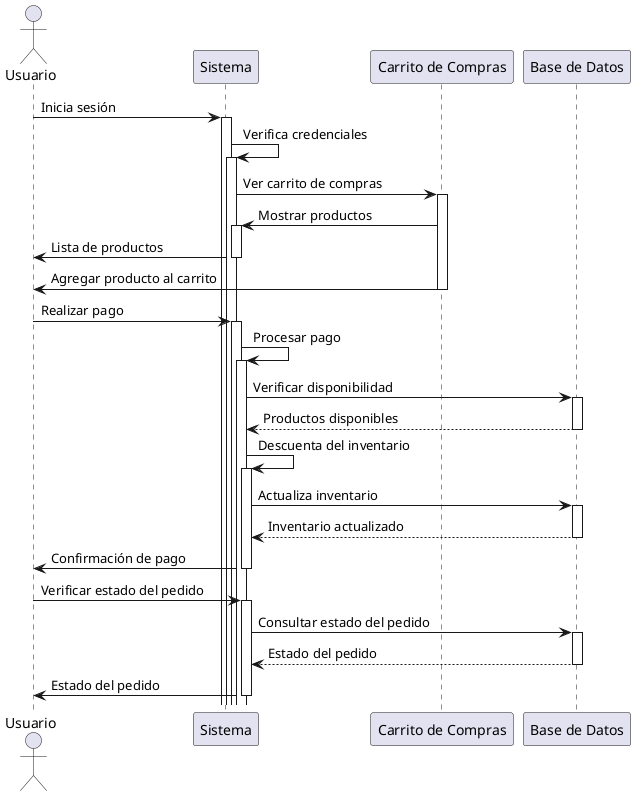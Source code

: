 @startuml Diagrama_secuencias
actor Usuario

participant "Sistema" as Sistema
participant "Carrito de Compras" as Carrito
participant "Base de Datos" as BD

Usuario -> Sistema: Inicia sesión
activate Sistema
Sistema -> Sistema: Verifica credenciales
activate Sistema
Sistema -> Carrito: Ver carrito de compras
activate Carrito
Carrito -> Sistema: Mostrar productos
activate Sistema
Sistema -> Usuario: Lista de productos
deactivate Sistema
Carrito -> Usuario: Agregar producto al carrito
deactivate Carrito

Usuario -> Sistema: Realizar pago
activate Sistema
Sistema -> Sistema: Procesar pago
activate Sistema
Sistema -> BD: Verificar disponibilidad
activate BD
BD --> Sistema: Productos disponibles
deactivate BD
Sistema -> Sistema: Descuenta del inventario
activate Sistema
Sistema -> BD: Actualiza inventario
activate BD
BD --> Sistema: Inventario actualizado
deactivate BD
Sistema -> Usuario: Confirmación de pago
deactivate Sistema

Usuario -> Sistema: Verificar estado del pedido
activate Sistema
Sistema -> BD: Consultar estado del pedido
activate BD
BD --> Sistema: Estado del pedido
deactivate BD
Sistema -> Usuario: Estado del pedido
deactivate Sistema

@enduml